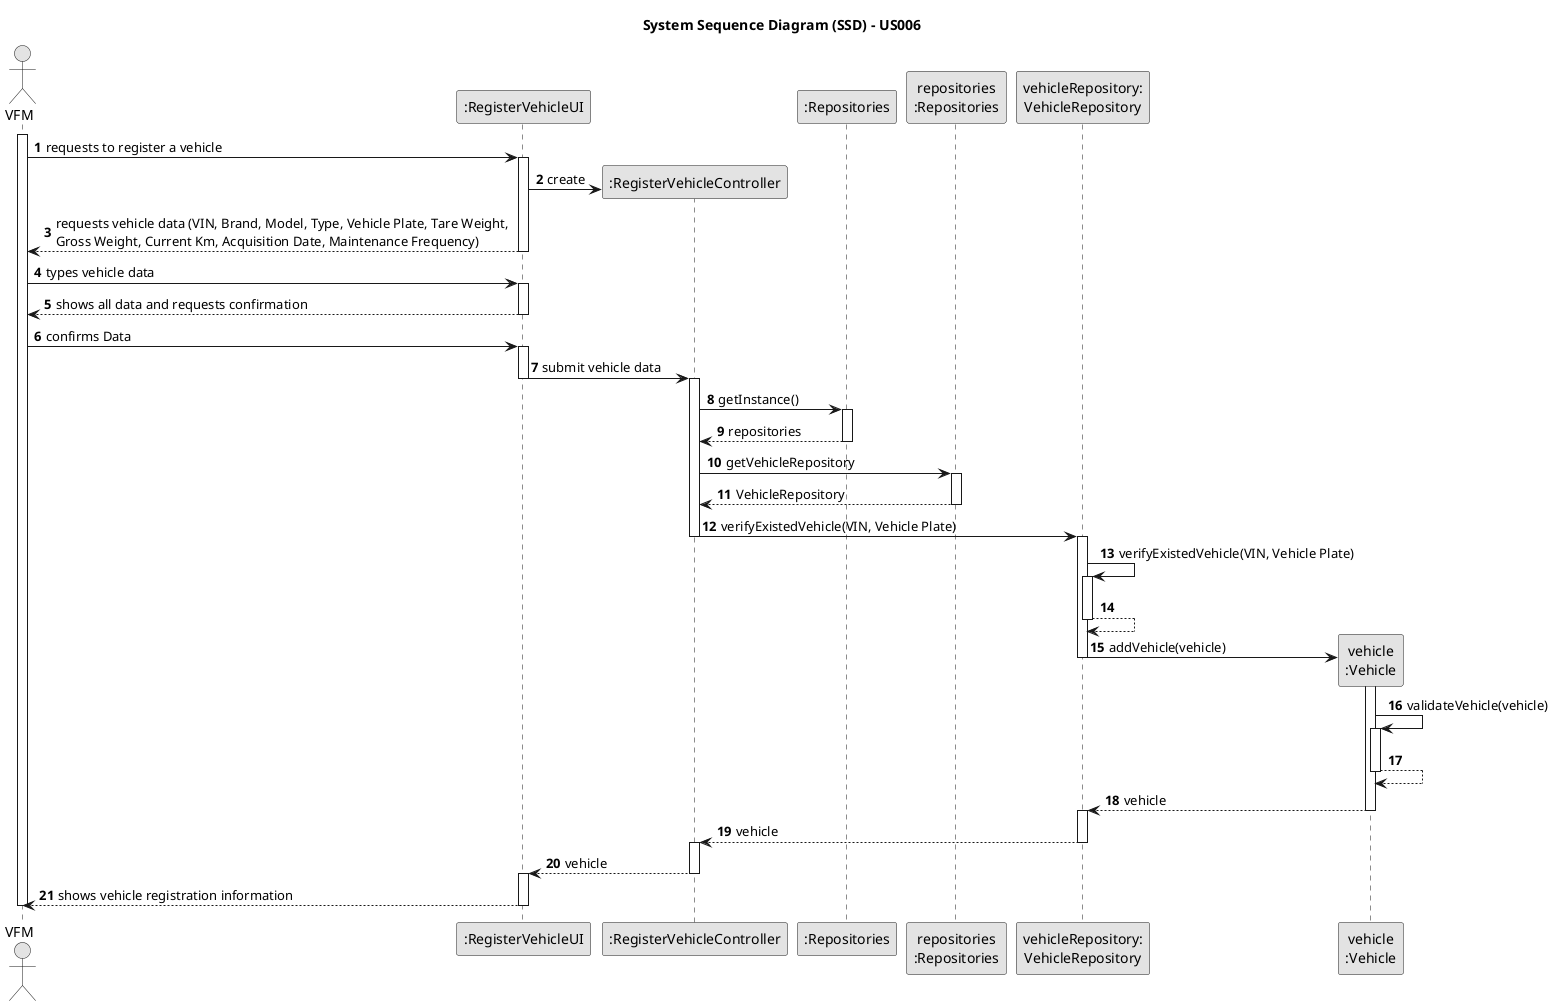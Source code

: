 @startuml
skinparam monochrome true
skinparam packageStyle rectangle
skinparam shadowing false

title System Sequence Diagram (SSD) - US006

autonumber

actor "VFM" as VFM
participant ":RegisterVehicleUI" as UI
participant ":RegisterVehicleController" as CTRL
participant ":Repositories" as RepositorySingleton
participant "repositories\n:Repositories" as PLAT
participant "vehicleRepository:\nVehicleRepository" as VehicleRepository
participant "vehicle\n:Vehicle" as VEI

activate VFM

    VFM -> UI : requests to register a vehicle
    activate UI

        UI -> CTRL** : create

        UI --> VFM : requests vehicle data (VIN, Brand, Model, Type, Vehicle Plate, Tare Weight, \nGross Weight, Current Km, Acquisition Date, Maintenance Frequency)
        deactivate UI

    VFM -> UI : types vehicle data
    activate UI

    UI --> VFM : shows all data and requests confirmation
    deactivate UI

    VFM -> UI: confirms Data
    activate UI

        UI -> CTRL : submit vehicle data
        deactivate UI
        activate CTRL

            CTRL -> RepositorySingleton: getInstance()
            activate RepositorySingleton

            RepositorySingleton --> CTRL: repositories
            deactivate RepositorySingleton

            CTRL -> PLAT: getVehicleRepository
            activate PLAT

            PLAT --> CTRL: VehicleRepository
            deactivate PLAT

        CTRL -> VehicleRepository : verifyExistedVehicle(VIN, Vehicle Plate)
        deactivate CTRL

            activate VehicleRepository

            VehicleRepository -> VehicleRepository: verifyExistedVehicle(VIN, Vehicle Plate)
            activate VehicleRepository

            VehicleRepository --> VehicleRepository
            deactivate VehicleRepository


            VehicleRepository -> VEI **: addVehicle(vehicle)
        deactivate VehicleRepository
            activate VEI

            VEI -> VEI: validateVehicle(vehicle)
            activate VEI

            VEI --> VEI
            deactivate VEI

            VEI --> VehicleRepository: vehicle
            deactivate VEI
            activate VehicleRepository

            VehicleRepository --> CTRL: vehicle
            deactivate VehicleRepository
            activate CTRL


            CTRL --> UI : vehicle
            deactivate CTRL
            activate UI

    UI --> VFM : shows vehicle registration information
    deactivate UI

deactivate VFM

@enduml
